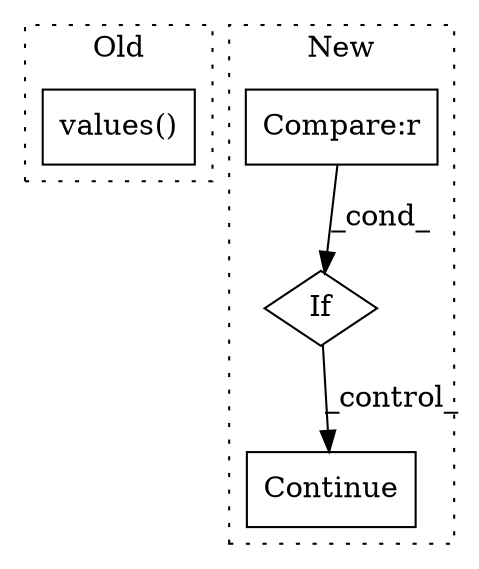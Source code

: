 digraph G {
subgraph cluster0 {
1 [label="values()" a="75" s="2486" l="29" shape="box"];
label = "Old";
style="dotted";
}
subgraph cluster1 {
2 [label="Continue" a="43" s="5919" l="8" shape="box"];
3 [label="If" a="96" s="5857" l="3" shape="diamond"];
4 [label="Compare:r" a="40" s="5860" l="37" shape="box"];
label = "New";
style="dotted";
}
3 -> 2 [label="_control_"];
4 -> 3 [label="_cond_"];
}